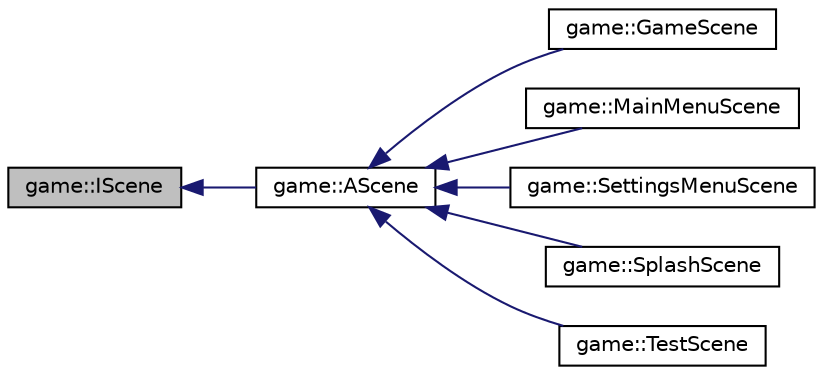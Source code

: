digraph "game::IScene"
{
 // LATEX_PDF_SIZE
  edge [fontname="Helvetica",fontsize="10",labelfontname="Helvetica",labelfontsize="10"];
  node [fontname="Helvetica",fontsize="10",shape=record];
  rankdir="LR";
  Node1 [label="game::IScene",height=0.2,width=0.4,color="black", fillcolor="grey75", style="filled", fontcolor="black",tooltip=" "];
  Node1 -> Node2 [dir="back",color="midnightblue",fontsize="10",style="solid",fontname="Helvetica"];
  Node2 [label="game::AScene",height=0.2,width=0.4,color="black", fillcolor="white", style="filled",URL="$classgame_1_1_a_scene.html",tooltip=" "];
  Node2 -> Node3 [dir="back",color="midnightblue",fontsize="10",style="solid",fontname="Helvetica"];
  Node3 [label="game::GameScene",height=0.2,width=0.4,color="black", fillcolor="white", style="filled",URL="$classgame_1_1_game_scene.html",tooltip=" "];
  Node2 -> Node4 [dir="back",color="midnightblue",fontsize="10",style="solid",fontname="Helvetica"];
  Node4 [label="game::MainMenuScene",height=0.2,width=0.4,color="black", fillcolor="white", style="filled",URL="$classgame_1_1_main_menu_scene.html",tooltip=" "];
  Node2 -> Node5 [dir="back",color="midnightblue",fontsize="10",style="solid",fontname="Helvetica"];
  Node5 [label="game::SettingsMenuScene",height=0.2,width=0.4,color="black", fillcolor="white", style="filled",URL="$classgame_1_1_settings_menu_scene.html",tooltip=" "];
  Node2 -> Node6 [dir="back",color="midnightblue",fontsize="10",style="solid",fontname="Helvetica"];
  Node6 [label="game::SplashScene",height=0.2,width=0.4,color="black", fillcolor="white", style="filled",URL="$classgame_1_1_splash_scene.html",tooltip=" "];
  Node2 -> Node7 [dir="back",color="midnightblue",fontsize="10",style="solid",fontname="Helvetica"];
  Node7 [label="game::TestScene",height=0.2,width=0.4,color="black", fillcolor="white", style="filled",URL="$classgame_1_1_test_scene.html",tooltip=" "];
}
